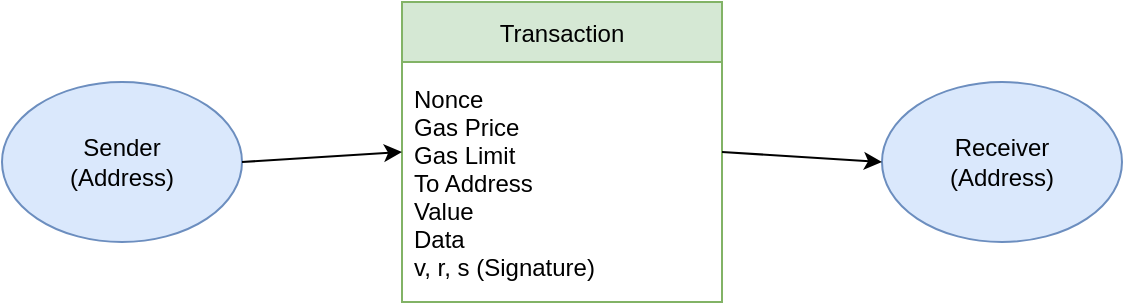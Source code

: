<?xml version="1.0" encoding="UTF-8"?>
<mxfile>
    <diagram id="transactions" name="Transactions">
        <mxGraphModel dx="1386" dy="785" grid="1" gridSize="10" guides="1" tooltips="1" connect="1" arrows="1" fold="1" page="1" pageScale="1" pageWidth="850" pageHeight="1100" background="#ffffff">
            <root>
                <mxCell id="0"/>
                <mxCell id="1" parent="0"/>
                <mxCell id="2" value="Sender&#10;(Address)" style="ellipse;whiteSpace=wrap;html=1;fillColor=#dae8fc;strokeColor=#6c8ebf;" vertex="1" parent="1">
                    <mxGeometry x="120" y="200" width="120" height="80" as="geometry"/>
                </mxCell>
                <mxCell id="3" value="Transaction" style="swimlane;fontStyle=0;childLayout=stackLayout;horizontal=1;startSize=30;horizontalStack=0;resizeParent=1;resizeParentMax=0;resizeLast=0;collapsible=1;marginBottom=0;fillColor=#d5e8d4;strokeColor=#82b366;" vertex="1" parent="1">
                    <mxGeometry x="320" y="160" width="160" height="150" as="geometry"/>
                </mxCell>
                <mxCell id="4" value="Nonce&#10;Gas Price&#10;Gas Limit&#10;To Address&#10;Value&#10;Data&#10;v, r, s (Signature)" style="text;strokeColor=none;fillColor=none;align=left;verticalAlign=middle;spacingLeft=4;spacingRight=4;overflow=hidden;points=[[0,0.5],[1,0.5]];portConstraint=eastwest;rotatable=0;" vertex="1" parent="3">
                    <mxGeometry y="30" width="160" height="120" as="geometry"/>
                </mxCell>
                <mxCell id="5" value="Receiver&#10;(Address)" style="ellipse;whiteSpace=wrap;html=1;fillColor=#dae8fc;strokeColor=#6c8ebf;" vertex="1" parent="1">
                    <mxGeometry x="560" y="200" width="120" height="80" as="geometry"/>
                </mxCell>
                <mxCell id="6" value="" style="endArrow=classic;html=1;exitX=1;exitY=0.5;exitDx=0;exitDy=0;entryX=0;entryY=0.5;entryDx=0;entryDy=0;" edge="1" parent="1" source="2" target="3">
                    <mxGeometry width="50" height="50" relative="1" as="geometry"/>
                </mxCell>
                <mxCell id="7" value="" style="endArrow=classic;html=1;exitX=1;exitY=0.5;exitDx=0;exitDy=0;entryX=0;entryY=0.5;entryDx=0;entryDy=0;" edge="1" parent="1" source="3" target="5">
                    <mxGeometry width="50" height="50" relative="1" as="geometry"/>
                </mxCell>
            </root>
        </mxGraphModel>
    </diagram>
</mxfile>
